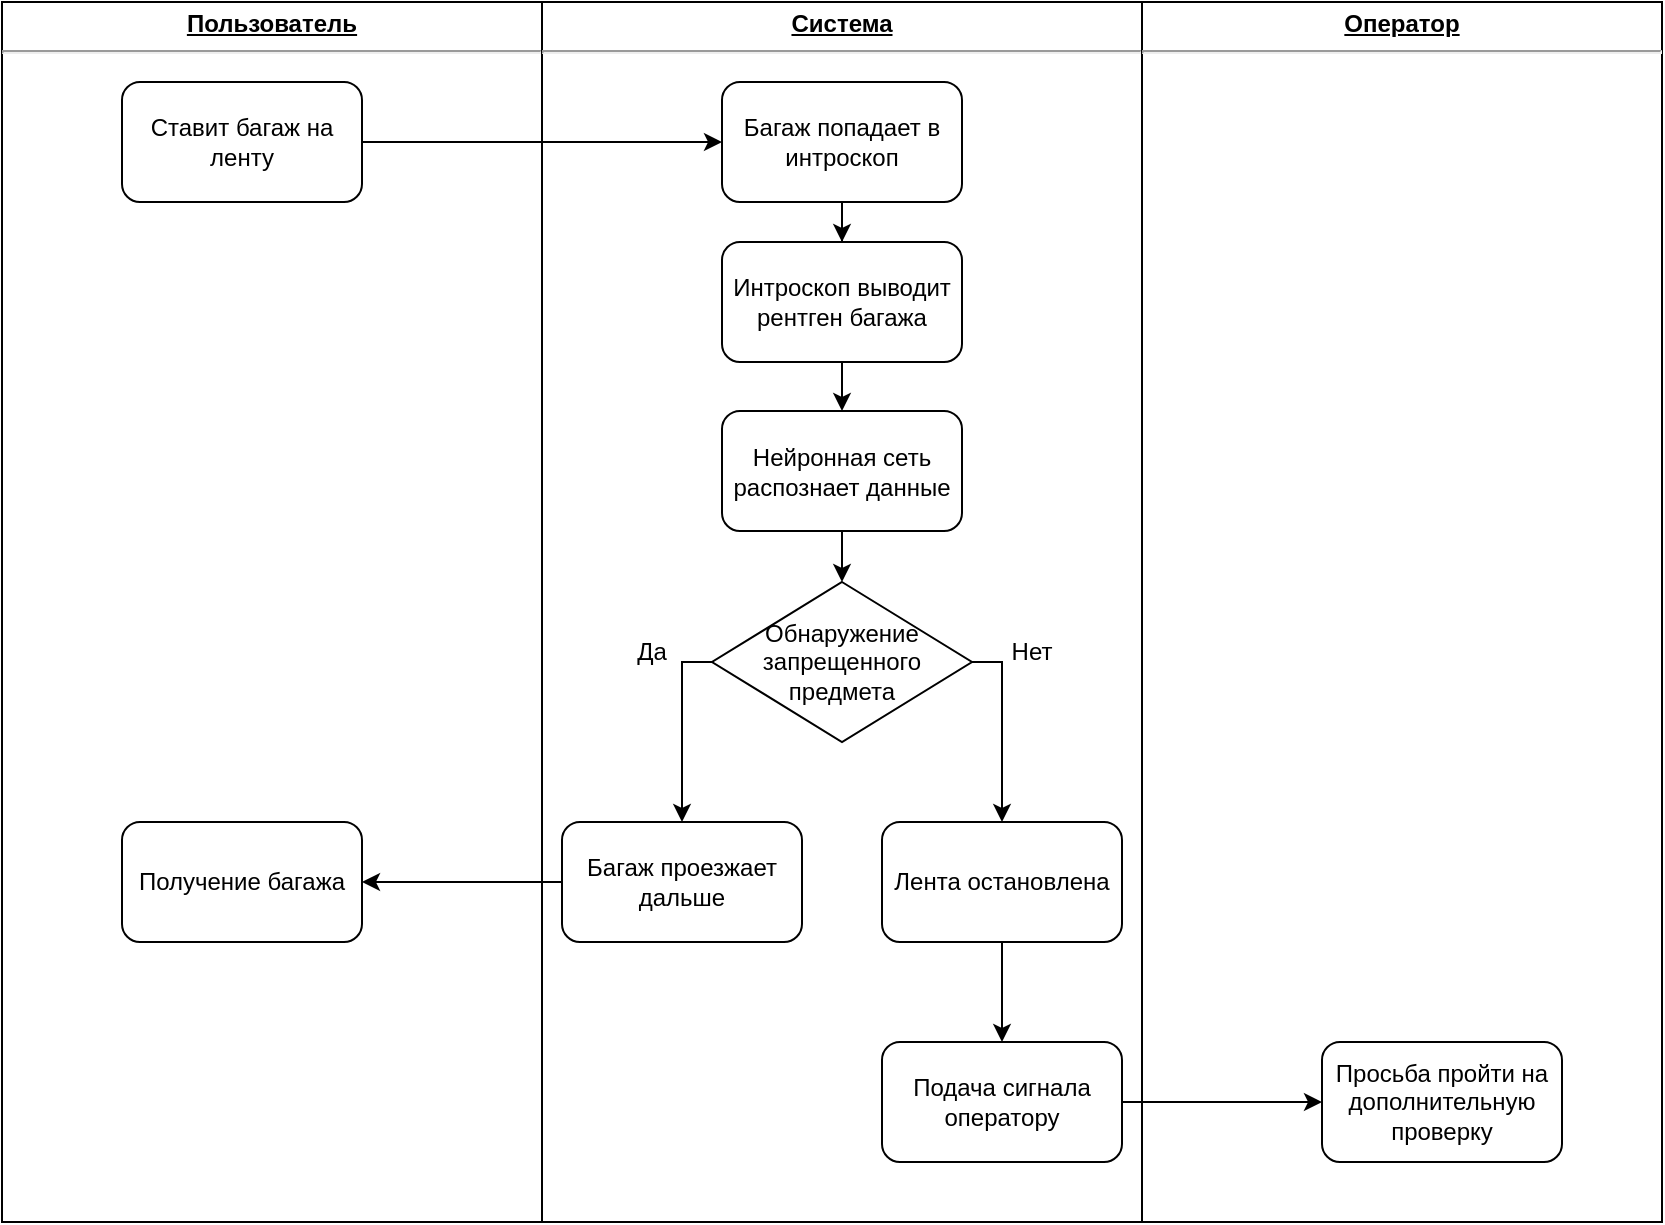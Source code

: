 <mxfile version="21.7.2" type="google">
  <diagram name="Страница — 1" id="aBlgG0OkX1dZGpy68Csk">
    <mxGraphModel grid="1" page="1" gridSize="10" guides="1" tooltips="1" connect="1" arrows="1" fold="1" pageScale="1" pageWidth="827" pageHeight="1169" math="0" shadow="0">
      <root>
        <mxCell id="0" />
        <mxCell id="1" parent="0" />
        <mxCell id="moxnFNVGU6HGnPy6lsJy-12" value="&lt;p style=&quot;margin:0px;margin-top:4px;text-align:center;text-decoration:underline;&quot;&gt;&lt;b&gt;Пользователь&lt;/b&gt;&lt;/p&gt;&lt;hr&gt;&lt;p style=&quot;margin:0px;margin-left:8px;&quot;&gt;&lt;br&gt;&lt;/p&gt;" style="verticalAlign=top;align=left;overflow=fill;fontSize=12;fontFamily=Helvetica;html=1;whiteSpace=wrap;" vertex="1" parent="1">
          <mxGeometry x="-690" y="380" width="270" height="610" as="geometry" />
        </mxCell>
        <mxCell id="moxnFNVGU6HGnPy6lsJy-11" value="&lt;p style=&quot;margin:0px;margin-top:4px;text-align:center;text-decoration:underline;&quot;&gt;&lt;b&gt;Система&lt;/b&gt;&lt;/p&gt;&lt;hr&gt;&lt;p style=&quot;margin:0px;margin-left:8px;&quot;&gt;&lt;br&gt;&lt;/p&gt;" style="verticalAlign=top;align=left;overflow=fill;fontSize=12;fontFamily=Helvetica;html=1;whiteSpace=wrap;" vertex="1" parent="1">
          <mxGeometry x="-420" y="380" width="300" height="610" as="geometry" />
        </mxCell>
        <mxCell id="moxnFNVGU6HGnPy6lsJy-23" style="edgeStyle=orthogonalEdgeStyle;rounded=0;orthogonalLoop=1;jettySize=auto;html=1;" edge="1" parent="1" source="moxnFNVGU6HGnPy6lsJy-7" target="moxnFNVGU6HGnPy6lsJy-13">
          <mxGeometry relative="1" as="geometry" />
        </mxCell>
        <mxCell id="moxnFNVGU6HGnPy6lsJy-7" value="Ставит багаж на ленту" style="rounded=1;whiteSpace=wrap;html=1;" vertex="1" parent="1">
          <mxGeometry x="-630" y="420" width="120" height="60" as="geometry" />
        </mxCell>
        <mxCell id="moxnFNVGU6HGnPy6lsJy-24" style="edgeStyle=orthogonalEdgeStyle;rounded=0;orthogonalLoop=1;jettySize=auto;html=1;" edge="1" parent="1" source="moxnFNVGU6HGnPy6lsJy-13" target="moxnFNVGU6HGnPy6lsJy-14">
          <mxGeometry relative="1" as="geometry" />
        </mxCell>
        <mxCell id="moxnFNVGU6HGnPy6lsJy-13" value="Багаж попадает в интроскоп" style="rounded=1;whiteSpace=wrap;html=1;" vertex="1" parent="1">
          <mxGeometry x="-330" y="420" width="120" height="60" as="geometry" />
        </mxCell>
        <mxCell id="moxnFNVGU6HGnPy6lsJy-25" style="edgeStyle=orthogonalEdgeStyle;rounded=0;orthogonalLoop=1;jettySize=auto;html=1;" edge="1" parent="1" source="moxnFNVGU6HGnPy6lsJy-14" target="moxnFNVGU6HGnPy6lsJy-15">
          <mxGeometry relative="1" as="geometry" />
        </mxCell>
        <mxCell id="moxnFNVGU6HGnPy6lsJy-14" value="Интроскоп выводит рентген багажа" style="rounded=1;whiteSpace=wrap;html=1;" vertex="1" parent="1">
          <mxGeometry x="-330" y="500" width="120" height="60" as="geometry" />
        </mxCell>
        <mxCell id="moxnFNVGU6HGnPy6lsJy-26" style="edgeStyle=orthogonalEdgeStyle;rounded=0;orthogonalLoop=1;jettySize=auto;html=1;" edge="1" parent="1" source="moxnFNVGU6HGnPy6lsJy-15" target="moxnFNVGU6HGnPy6lsJy-17">
          <mxGeometry relative="1" as="geometry" />
        </mxCell>
        <mxCell id="moxnFNVGU6HGnPy6lsJy-15" value="Нейронная сеть распознает данные" style="rounded=1;whiteSpace=wrap;html=1;" vertex="1" parent="1">
          <mxGeometry x="-330" y="584.5" width="120" height="60" as="geometry" />
        </mxCell>
        <mxCell id="moxnFNVGU6HGnPy6lsJy-16" style="edgeStyle=orthogonalEdgeStyle;rounded=0;orthogonalLoop=1;jettySize=auto;html=1;exitX=0.5;exitY=1;exitDx=0;exitDy=0;" edge="1" parent="1" source="moxnFNVGU6HGnPy6lsJy-13" target="moxnFNVGU6HGnPy6lsJy-13">
          <mxGeometry relative="1" as="geometry" />
        </mxCell>
        <mxCell id="moxnFNVGU6HGnPy6lsJy-17" value="Обнаружение запрещенного предмета" style="rhombus;whiteSpace=wrap;html=1;" vertex="1" parent="1">
          <mxGeometry x="-335" y="670" width="130" height="80" as="geometry" />
        </mxCell>
        <mxCell id="moxnFNVGU6HGnPy6lsJy-36" style="edgeStyle=orthogonalEdgeStyle;rounded=0;orthogonalLoop=1;jettySize=auto;html=1;" edge="1" parent="1" source="moxnFNVGU6HGnPy6lsJy-27" target="moxnFNVGU6HGnPy6lsJy-35">
          <mxGeometry relative="1" as="geometry" />
        </mxCell>
        <mxCell id="moxnFNVGU6HGnPy6lsJy-27" value="Багаж проезжает дальше" style="rounded=1;whiteSpace=wrap;html=1;" vertex="1" parent="1">
          <mxGeometry x="-410" y="790" width="120" height="60" as="geometry" />
        </mxCell>
        <mxCell id="moxnFNVGU6HGnPy6lsJy-38" style="edgeStyle=orthogonalEdgeStyle;rounded=0;orthogonalLoop=1;jettySize=auto;html=1;" edge="1" parent="1" source="moxnFNVGU6HGnPy6lsJy-28" target="moxnFNVGU6HGnPy6lsJy-37">
          <mxGeometry relative="1" as="geometry" />
        </mxCell>
        <mxCell id="moxnFNVGU6HGnPy6lsJy-28" value="Лента остановлена" style="rounded=1;whiteSpace=wrap;html=1;" vertex="1" parent="1">
          <mxGeometry x="-250" y="790" width="120" height="60" as="geometry" />
        </mxCell>
        <mxCell id="moxnFNVGU6HGnPy6lsJy-29" value="" style="endArrow=classic;html=1;rounded=0;exitX=0;exitY=0.5;exitDx=0;exitDy=0;entryX=0.5;entryY=0;entryDx=0;entryDy=0;" edge="1" parent="1" source="moxnFNVGU6HGnPy6lsJy-17" target="moxnFNVGU6HGnPy6lsJy-27">
          <mxGeometry width="50" height="50" relative="1" as="geometry">
            <mxPoint x="-310" y="770" as="sourcePoint" />
            <mxPoint x="-260" y="720" as="targetPoint" />
            <Array as="points">
              <mxPoint x="-350" y="710" />
            </Array>
          </mxGeometry>
        </mxCell>
        <mxCell id="moxnFNVGU6HGnPy6lsJy-31" value="" style="endArrow=classic;html=1;rounded=0;exitX=1;exitY=0.5;exitDx=0;exitDy=0;entryX=0.5;entryY=0;entryDx=0;entryDy=0;" edge="1" parent="1" source="moxnFNVGU6HGnPy6lsJy-17" target="moxnFNVGU6HGnPy6lsJy-28">
          <mxGeometry width="50" height="50" relative="1" as="geometry">
            <mxPoint x="-280" y="780" as="sourcePoint" />
            <mxPoint x="-230" y="730" as="targetPoint" />
            <Array as="points">
              <mxPoint x="-190" y="710" />
            </Array>
          </mxGeometry>
        </mxCell>
        <mxCell id="moxnFNVGU6HGnPy6lsJy-32" value="Да" style="text;html=1;strokeColor=none;fillColor=none;align=center;verticalAlign=middle;whiteSpace=wrap;rounded=0;" vertex="1" parent="1">
          <mxGeometry x="-395" y="690" width="60" height="30" as="geometry" />
        </mxCell>
        <mxCell id="moxnFNVGU6HGnPy6lsJy-33" value="Нет" style="text;html=1;strokeColor=none;fillColor=none;align=center;verticalAlign=middle;whiteSpace=wrap;rounded=0;" vertex="1" parent="1">
          <mxGeometry x="-205" y="690" width="60" height="30" as="geometry" />
        </mxCell>
        <mxCell id="moxnFNVGU6HGnPy6lsJy-34" value="&lt;p style=&quot;margin:0px;margin-top:4px;text-align:center;text-decoration:underline;&quot;&gt;&lt;b&gt;Оператор&lt;/b&gt;&lt;/p&gt;&lt;hr&gt;&lt;p style=&quot;margin:0px;margin-left:8px;&quot;&gt;&lt;br&gt;&lt;/p&gt;" style="verticalAlign=top;align=left;overflow=fill;fontSize=12;fontFamily=Helvetica;html=1;whiteSpace=wrap;" vertex="1" parent="1">
          <mxGeometry x="-120" y="380" width="260" height="610" as="geometry" />
        </mxCell>
        <mxCell id="moxnFNVGU6HGnPy6lsJy-35" value="Получение багажа" style="rounded=1;whiteSpace=wrap;html=1;" vertex="1" parent="1">
          <mxGeometry x="-630" y="790" width="120" height="60" as="geometry" />
        </mxCell>
        <mxCell id="moxnFNVGU6HGnPy6lsJy-40" style="edgeStyle=orthogonalEdgeStyle;rounded=0;orthogonalLoop=1;jettySize=auto;html=1;" edge="1" parent="1" source="moxnFNVGU6HGnPy6lsJy-37" target="moxnFNVGU6HGnPy6lsJy-39">
          <mxGeometry relative="1" as="geometry" />
        </mxCell>
        <mxCell id="moxnFNVGU6HGnPy6lsJy-37" value="Подача сигнала оператору" style="rounded=1;whiteSpace=wrap;html=1;" vertex="1" parent="1">
          <mxGeometry x="-250" y="900" width="120" height="60" as="geometry" />
        </mxCell>
        <mxCell id="moxnFNVGU6HGnPy6lsJy-39" value="Просьба пройти на дополнительную проверку" style="rounded=1;whiteSpace=wrap;html=1;" vertex="1" parent="1">
          <mxGeometry x="-30" y="900" width="120" height="60" as="geometry" />
        </mxCell>
      </root>
    </mxGraphModel>
  </diagram>
</mxfile>

